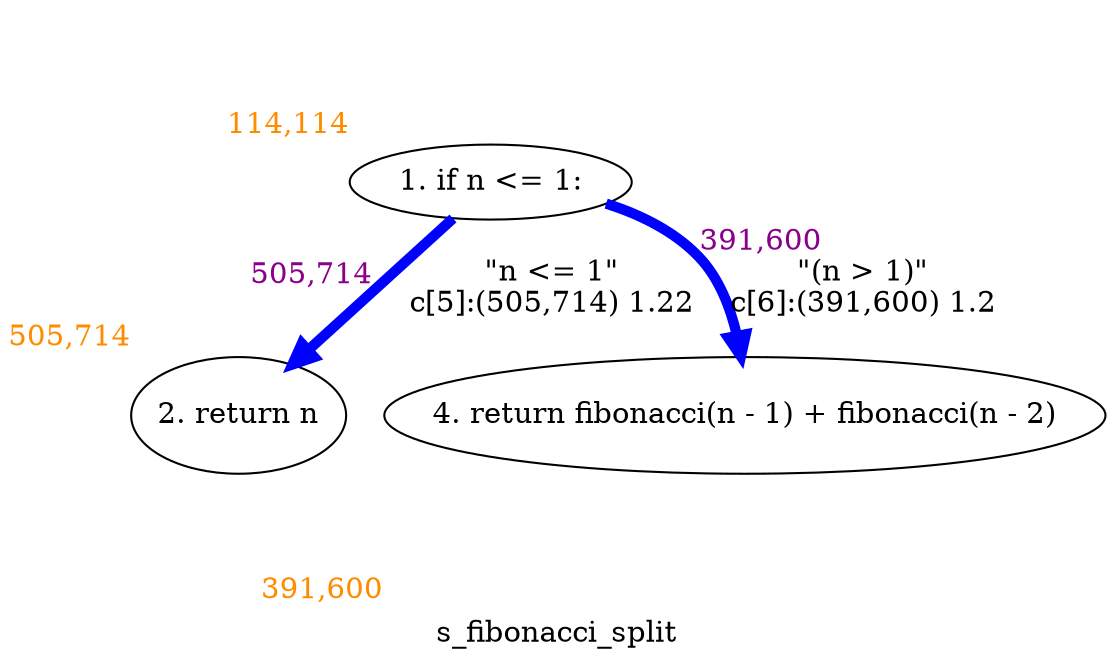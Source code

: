 digraph clusters_fibonacci_split {
	graph [bb="0,0,500.1,198.86",
		label=s_fibonacci_split,
		lheight=0.22,
		lp="250.05,11.875",
		lwidth=1.33,
		overlap=false,
		splines=true,
		xlabel=<<br></br><br></br><br></br><font color='darkorange'>-1,-1</font>>
	];
	node [label="\N",
		xlabel=<<br></br><br></br><br></br><font color='darkorange'>-1,-1</font>>
	];
	1	[height=0.5,
		label="1. if n <= 1:
",
		pos="211.22,165.11",
		width=1.5155,
		xlabel=<<br></br><br></br><br></br><font color='darkorange'>114,114</font>>,
		xlp="134.54,190.99"];
	2	[height=0.77585,
		label="2. return n",
		pos="93.217,51.681",
		width=1.3602,
		xlabel=<<br></br><br></br><br></br><font color='darkorange'>505,714</font>>,
		xlp="22.125,87.486"];
	1 -> 2	[color=blue,
		label="\"n <= 1\"\nc[5]:(505,714) 1.22",
		lp="226.47,113.36",
		penwidth=5.0,
		pos="e,118.12,76.193 193.81,147.67 177.01,131.81 151.06,107.3 129.72,87.153",
		xlabel=<<font color='darkmagenta'>505,714</font>>,
		xlp="133.89,119.86"];
	4	[height=0.77585,
		label="4. return fibonacci(n - 1) + fibonacci(n - 2)",
		pos="330.22,51.681",
		width=4.719,
		xlabel=<<br></br><br></br><br></br><font color='darkorange'>391,600</font>>,
		xlp="138.21,87.486"];
	1 -> 4	[color=blue,
		label="\"(n > 1)\"\nc[6]:(391,600) 1.2",
		lp="358.09,113.36",
		penwidth=4.934426229508197,
		pos="e,318.76,79.789 247.92,151.5 260.41,145.98 273.82,138.57 284.22,129.11 295,119.3 304.08,106.37 311.24,93.935",
		xlabel=<<font color='darkmagenta'>391,600</font>>,
		xlp="312.7,130.65"];
}
